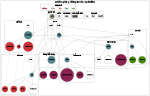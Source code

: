 digraph g {
    rankdir=TB;
    nodesep=0.5;
    edge [ constraint=false ];
	size=1;
	overlap=scale;
	start=2;
	edge [penwidth=0.8, arrowsize=0.6, color=black, forcelabels=false, constraint=true];
	node [shape=circle,
			fixedsize=false,
			color="black",
			fillcolor="white",
			style="filled, solid",
			fontsize=10,
			penwidth=1
		];

	# PYTORCH
    nodepytorch [label="Module", fillcolor=antiquewhite4]
	# UTILS
	nodeutils [label="utils",shape=rectangle]
	# UNITESTS
	nodeunittests [label="unittests",shape=rectangle]
	# 3rd PARTIES
	nodebrokenaxes [label="brokenaxes",shape=rectangle, fillcolor=antiquewhite4]
	# SCRIPTS
	nodescripttrainingdata [label="trainingdata",shape=rectangle]
	nodescriptlearner [label="learner",shape=rectangle]
	nodescriptsolver [label="solver",shape=rectangle]
	# LEGEND
	nodelegendfactories [label="factories",color=cadetblue4,shape=rectangle,fontcolor=cadetblue4]
	nodelegendexternal [label="3rd parties",color=antiquewhite4,shape=rectangle,fontcolor=antiquewhite4]
	nodelegendsearch [label="search",color=brown3,shape=rectangle,fontcolor=brown3]
	nodelegendpuzzles [label="puzzles",color=chartreuse4,shape=rectangle,fontcolor=chartreuse4]
	nodelegenddeeplearning [label="deeplearning",color=violetred4,shape=rectangle,fontcolor=violetred4]
	# PUZZLE
    nodepuzzle [label="Puzzle", fillcolor=cadetblue4]
    nodeslidingpuzzle [label="SlidingPuzzle"]
    noderubikscube [label="RubiksCube"]
    nodepuzzled [label="Puzzled"]
	# HEURISTICS
    nodeheuristic [label="Heuristic", fillcolor=cadetblue4]
    nodemanhattan [label="Manhattan"]
    nodeperfectheuristic [label="PerfectHeuristic"]
    nodedlheuristic [label="DeepLearningHeuristic"]
	# SEARCH
	nodesearchstrategy [label="SearchStrategy", fillcolor=cadetblue4]
	nodenode [label="Node"]
	nodesbfs [label="BreadthFirstSearch"]
	nodesdfs [label="DepthFirstSearch"]
	nodeastar [label="AStar"]
	# DEEPLEARNING
    nodedeeplearning [label="DeepLearning", fillcolor=cadetblue4]
    nodefullyconnected [label="FullyConnected"]
    nodeconvolutional [label="Convolutional"]
	# LEARNERS
	nodelearner [label="Learner", fillcolor=cadetblue4]
	nodeperfectlearner [label="PerfectLearner"]
	nodedeepreinforcementlearner [label="DeepReinforcementLearner"]
	nodedeeplearner [label="DeepLearner"]
	# SOLVERS
	nodesolver [label="Solver", fillcolor=cadetblue4]
	nodesolution [label="Solution"]
	nodebfssolver [label="BFSSolver"]
	nodedfssolver [label="DFSSolver"]
	nodestarsolver [label="AStarSolver"]
	nodenaiveslidingsolver [label="NaiveSlidingSolver"]
	######################################################################################################
	# CLUSTERS
	subgraph clusterFB {
		rankdir=BT;
		fontsize=25;
		#label="Rubiks Cube & Sliding Puzzle -- MSc in Artificial Intelligence -- Royal Holloway, University of London\n"
		label="Rubiks Cube & Sliding Puzzle -- Code Base"
		# LEGEND
		subgraph clusterLegend {
			label = "Legend";
			color=black
			nodelegendpuzzles
			nodelegendfactories
			nodelegendexternal
			nodelegendsearch
			nodelegenddeeplearning
		}
		# SCRIPTS
		subgraph clusterScripts {
			label="scripts"
			nodescripttrainingdata
			nodescriptlearner
			nodescriptsolver
		}
		# 3rd PARTIES
		subgraph cluster3rdParties {
			label="thirdparties"
			nodebrokenaxes
		}
		# UTILS
		subgraph clusterUtils {
			label="utils"
			nodeutils
		}
		# UTILS
		subgraph clusterUnittests {
			label="unittests"
			nodeunittests
		}
		# PYTORCH
		subgraph clusterPytorch {
			label="pytorch"
			#bgcolor=grey
			color=black
			nodepytorch
		}
		# CORE
		subgraph clusterCore {
			label="core"
			bgcolor=white
			# CORE
			nodecorefactory [label="Factory", fillcolor=cadetblue4]
			nodecoreloggable [label="Loggable"]
			nodecoreparsable [label="Parsable"]
			{
				nodecoreloggable
				nodecoreparsable
				nodecorefactory
			}
			#nodecoreloggable -> nodecoreparsable [style=invis, constraint=true]
			nodecoreparsable -> nodecorefactory
		}
		# PUZZLE
		subgraph clusterPuzzle {
			label="puzzle"
			bgcolor=white
			nodepuzzle
			nodeslidingpuzzle [fillcolor=chartreuse4]
			noderubikscube [fillcolor=chartreuse4]
			nodepuzzled
			nodepuzzled -> nodepuzzle [style=dashed, arrowhead=none]
			nodepuzzle -> nodeslidingpuzzle
			nodepuzzle -> noderubikscube
		}
		nodecoreparsable -> nodepuzzled [constraint=true]#, style=invis ];
		nodecorefactory -> nodepuzzle [constraint=true]#, style=invis ];
		# HEURISTICS
		subgraph clusterHeuristic {
			label="heuristics"
			bgcolor=white
			nodeheuristic
			nodemanhattan
			nodeperfectheuristic
			nodedlheuristic [fillcolor=violetred4]
			nodeheuristic -> nodemanhattan
			nodeheuristic -> nodeperfectheuristic
			nodeheuristic -> nodedlheuristic
		}
		nodecorefactory -> nodeheuristic
		nodepuzzled -> nodeheuristic
		# SEARCH
		subgraph clusterSearch {
			label="search"
			bgcolor=white
			nodenode
			{
				nodesearchstrategy
				nodesbfs [fillcolor=brown3]
				nodesdfs [fillcolor=brown3]
				nodeastar [fillcolor=brown3]
			}
			nodesearchstrategy -> nodesbfs
			nodesearchstrategy -> nodesdfs
			nodesearchstrategy -> nodeastar
		}
		nodenode -> nodesearchstrategy  [style=dashed, constraint=true, arrowhead=false]
		nodecoreloggable -> nodesearchstrategy
		nodecorefactory -> nodesearchstrategy
		# DEEP LEARNING
		subgraph clusterDeeplearning {
			label="deeplearning"
			nodedeeplearning
			nodefullyconnected [fillcolor=violetred4]
			nodeconvolutional [fillcolor=violetred4]
			nodedeeplearning -> nodefullyconnected
			nodedeeplearning -> nodeconvolutional
		}
		nodepytorch -> nodedeeplearning
		nodecorefactory -> nodedeeplearning
		nodecoreloggable -> nodedeeplearning
		nodepuzzled -> nodedeeplearning
		nodeastar -> nodeheuristic  [style=dashed, constraint=false, arrowhead=false]

		# LEARNERS
		subgraph clusterLearners {
			label="learners"
			nodelearner
			nodeperfectlearner
			nodedeeplearner [fillcolor=violetred4]
			nodedeepreinforcementlearner [fillcolor=violetred4]
			nodelearner -> nodeperfectlearner
			nodelearner -> nodedeeplearner
			nodelearner -> nodedeepreinforcementlearner
		}
		nodepuzzled -> nodelearner
		nodecorefactory -> nodelearner
		nodecoreloggable -> nodelearner
		# SOLVERS
		subgraph clusterSolvers {
    		label="solvers"
			nodesolver
			nodesolution
			nodebfssolver [fillcolor=brown3]
			nodedfssolver [fillcolor=brown3]
			nodestarsolver [fillcolor=brown3]
			nodenaiveslidingsolver
			nodesolution -> nodesolver [style=dashed, arrowhead=none]
			nodesolver -> nodebfssolver
			nodesolver -> nodedfssolver
			nodesolver -> nodestarsolver
			nodesolver -> nodenaiveslidingsolver
		}
		nodecorefactory -> nodesolver
		nodecoreloggable -> nodesolver
		nodepuzzled -> nodesolver


		nodesbfs -> nodebfssolver [style=dashed, arrowhead=none]
		nodesdfs -> nodedfssolver [style=dashed, arrowhead=none]
		nodeastar-> nodestarsolver [style=dashed, arrowhead=none]


		nodedeeplearning -> nodedeeplearner [style=dashed, arrowhead=none]
		nodedeeplearning -> nodedeepreinforcementlearner [style=dashed, arrowhead=none]


		nodelegendfactories -> nodeutils [constraint=true,color=red, style=invis ];
		nodelegendfactories -> nodeunittests [constraint=true,color=red, style=invis ];
		nodelegendfactories -> nodebrokenaxes [constraint=true,color=red, style=invis ];
		nodelegendfactories -> nodepytorch [constraint=true,color=red, style=invis ];
		nodelegendfactories -> nodescriptlearner [constraint=true,color=red, style=invis ];
		nodeutils -> nodecorefactory [constraint=true,color=red, style=invis ];
		nodeutils -> nodecoreloggable [constraint=true,color=red, style=invis ];
		nodeutils -> nodecoreparsable [constraint=true,color=red, style=invis ];
		nodelegendfactories -> nodeunittests [constraint=true,color=red, style=invis ];
		nodesbfs -> nodedeeplearning [constraint=true,color=red, style=invis ];
		nodesbfs -> nodelearner [constraint=true,color=red, style=invis ];
		nodesbfs -> nodesolver [constraint=true,color=red, style=invis ];
		nodelegendpuzzles -> nodepuzzled [constraint=true,color=red, style=invis ];
		nodelegendexternal -> nodepytorch [constraint=true,color=red, style=invis ];
		nodeslidingpuzzle -> nodesolver [constraint=true,color=red, style=invis ];
		nodeastar -> nodesolution [constraint=true,color=red, style=invis ];

		#nodecorefactory -> nodetoto [constraint=true,color=red]#, style=invis ];
		#nodelegendfactories -> nodedeeplearning [constraint=true,color=red]#, style=invis ];
	} # subgraph clusterFB
	######################################################################################################
}
